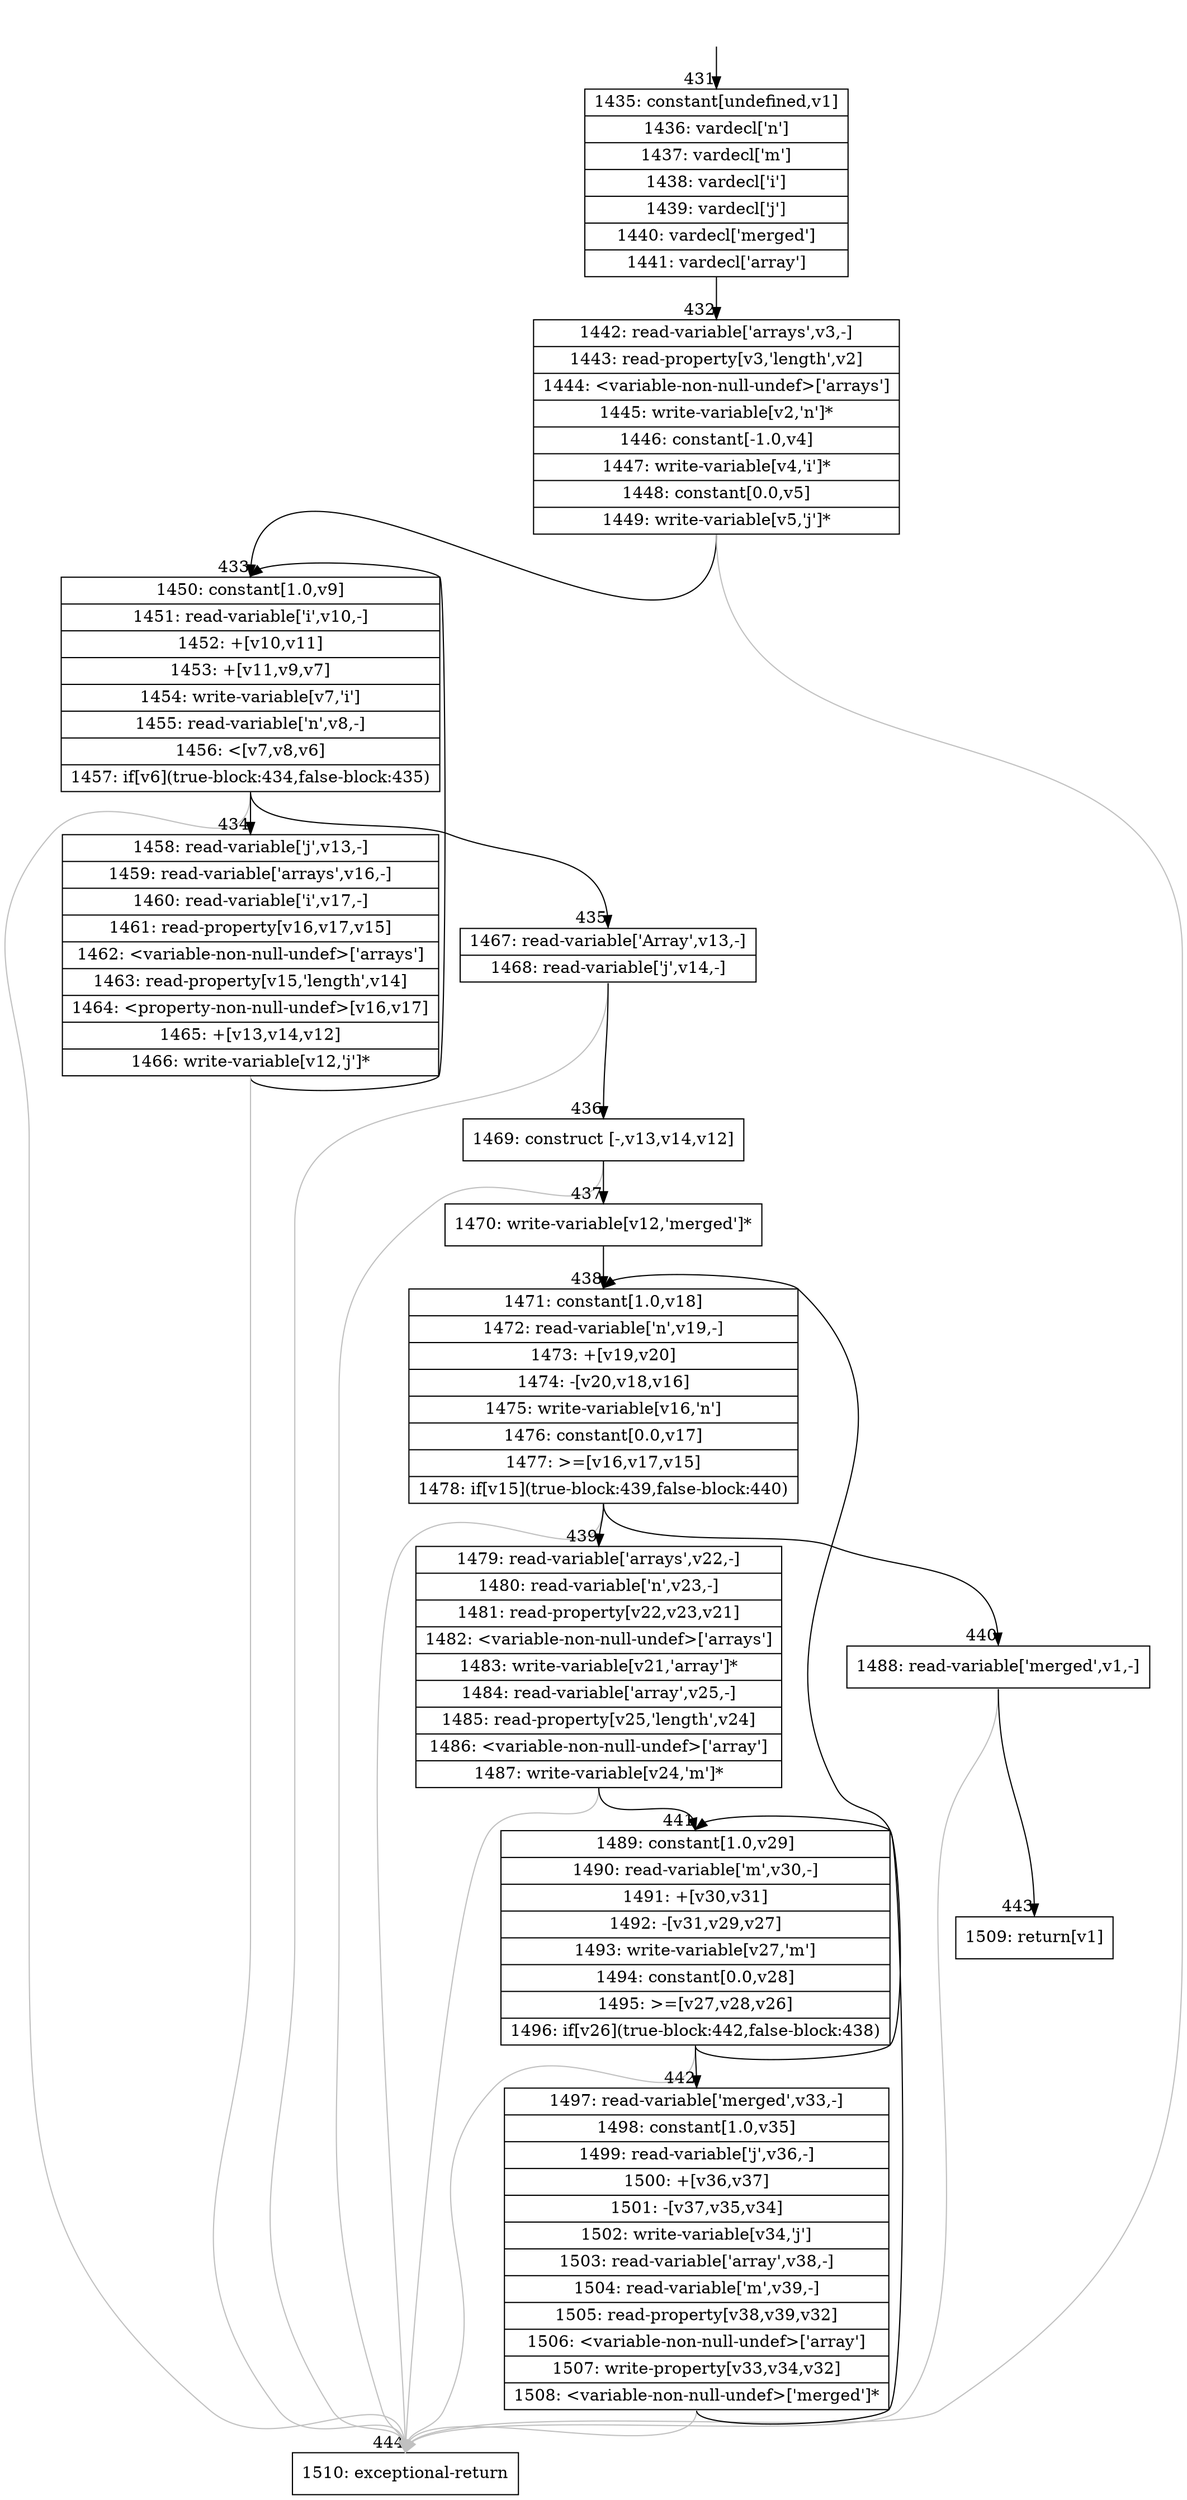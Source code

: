 digraph {
rankdir="TD"
BB_entry37[shape=none,label=""];
BB_entry37 -> BB431 [tailport=s, headport=n, headlabel="    431"]
BB431 [shape=record label="{1435: constant[undefined,v1]|1436: vardecl['n']|1437: vardecl['m']|1438: vardecl['i']|1439: vardecl['j']|1440: vardecl['merged']|1441: vardecl['array']}" ] 
BB431 -> BB432 [tailport=s, headport=n, headlabel="      432"]
BB432 [shape=record label="{1442: read-variable['arrays',v3,-]|1443: read-property[v3,'length',v2]|1444: \<variable-non-null-undef\>['arrays']|1445: write-variable[v2,'n']*|1446: constant[-1.0,v4]|1447: write-variable[v4,'i']*|1448: constant[0.0,v5]|1449: write-variable[v5,'j']*}" ] 
BB432 -> BB433 [tailport=s, headport=n, headlabel="      433"]
BB432 -> BB444 [tailport=s, headport=n, color=gray, headlabel="      444"]
BB433 [shape=record label="{1450: constant[1.0,v9]|1451: read-variable['i',v10,-]|1452: +[v10,v11]|1453: +[v11,v9,v7]|1454: write-variable[v7,'i']|1455: read-variable['n',v8,-]|1456: \<[v7,v8,v6]|1457: if[v6](true-block:434,false-block:435)}" ] 
BB433 -> BB434 [tailport=s, headport=n, headlabel="      434"]
BB433 -> BB435 [tailport=s, headport=n, headlabel="      435"]
BB433 -> BB444 [tailport=s, headport=n, color=gray]
BB434 [shape=record label="{1458: read-variable['j',v13,-]|1459: read-variable['arrays',v16,-]|1460: read-variable['i',v17,-]|1461: read-property[v16,v17,v15]|1462: \<variable-non-null-undef\>['arrays']|1463: read-property[v15,'length',v14]|1464: \<property-non-null-undef\>[v16,v17]|1465: +[v13,v14,v12]|1466: write-variable[v12,'j']*}" ] 
BB434 -> BB433 [tailport=s, headport=n]
BB434 -> BB444 [tailport=s, headport=n, color=gray]
BB435 [shape=record label="{1467: read-variable['Array',v13,-]|1468: read-variable['j',v14,-]}" ] 
BB435 -> BB436 [tailport=s, headport=n, headlabel="      436"]
BB435 -> BB444 [tailport=s, headport=n, color=gray]
BB436 [shape=record label="{1469: construct [-,v13,v14,v12]}" ] 
BB436 -> BB437 [tailport=s, headport=n, headlabel="      437"]
BB436 -> BB444 [tailport=s, headport=n, color=gray]
BB437 [shape=record label="{1470: write-variable[v12,'merged']*}" ] 
BB437 -> BB438 [tailport=s, headport=n, headlabel="      438"]
BB438 [shape=record label="{1471: constant[1.0,v18]|1472: read-variable['n',v19,-]|1473: +[v19,v20]|1474: -[v20,v18,v16]|1475: write-variable[v16,'n']|1476: constant[0.0,v17]|1477: \>=[v16,v17,v15]|1478: if[v15](true-block:439,false-block:440)}" ] 
BB438 -> BB439 [tailport=s, headport=n, headlabel="      439"]
BB438 -> BB440 [tailport=s, headport=n, headlabel="      440"]
BB438 -> BB444 [tailport=s, headport=n, color=gray]
BB439 [shape=record label="{1479: read-variable['arrays',v22,-]|1480: read-variable['n',v23,-]|1481: read-property[v22,v23,v21]|1482: \<variable-non-null-undef\>['arrays']|1483: write-variable[v21,'array']*|1484: read-variable['array',v25,-]|1485: read-property[v25,'length',v24]|1486: \<variable-non-null-undef\>['array']|1487: write-variable[v24,'m']*}" ] 
BB439 -> BB441 [tailport=s, headport=n, headlabel="      441"]
BB439 -> BB444 [tailport=s, headport=n, color=gray]
BB440 [shape=record label="{1488: read-variable['merged',v1,-]}" ] 
BB440 -> BB443 [tailport=s, headport=n, headlabel="      443"]
BB440 -> BB444 [tailport=s, headport=n, color=gray]
BB441 [shape=record label="{1489: constant[1.0,v29]|1490: read-variable['m',v30,-]|1491: +[v30,v31]|1492: -[v31,v29,v27]|1493: write-variable[v27,'m']|1494: constant[0.0,v28]|1495: \>=[v27,v28,v26]|1496: if[v26](true-block:442,false-block:438)}" ] 
BB441 -> BB442 [tailport=s, headport=n, headlabel="      442"]
BB441 -> BB438 [tailport=s, headport=n]
BB441 -> BB444 [tailport=s, headport=n, color=gray]
BB442 [shape=record label="{1497: read-variable['merged',v33,-]|1498: constant[1.0,v35]|1499: read-variable['j',v36,-]|1500: +[v36,v37]|1501: -[v37,v35,v34]|1502: write-variable[v34,'j']|1503: read-variable['array',v38,-]|1504: read-variable['m',v39,-]|1505: read-property[v38,v39,v32]|1506: \<variable-non-null-undef\>['array']|1507: write-property[v33,v34,v32]|1508: \<variable-non-null-undef\>['merged']*}" ] 
BB442 -> BB441 [tailport=s, headport=n]
BB442 -> BB444 [tailport=s, headport=n, color=gray]
BB443 [shape=record label="{1509: return[v1]}" ] 
BB444 [shape=record label="{1510: exceptional-return}" ] 
//#$~ 267
}
